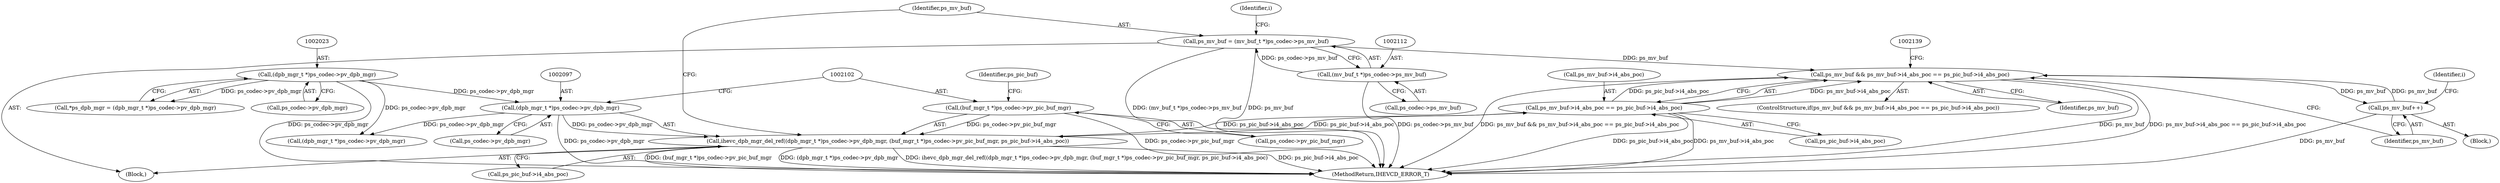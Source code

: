 digraph "0_Android_913d9e8d93d6b81bb8eac3fc2c1426651f5b259d@pointer" {
"1002127" [label="(Call,ps_mv_buf && ps_mv_buf->i4_abs_poc == ps_pic_buf->i4_abs_poc)"];
"1002146" [label="(Call,ps_mv_buf++)"];
"1002127" [label="(Call,ps_mv_buf && ps_mv_buf->i4_abs_poc == ps_pic_buf->i4_abs_poc)"];
"1002109" [label="(Call,ps_mv_buf = (mv_buf_t *)ps_codec->ps_mv_buf)"];
"1002111" [label="(Call,(mv_buf_t *)ps_codec->ps_mv_buf)"];
"1002129" [label="(Call,ps_mv_buf->i4_abs_poc == ps_pic_buf->i4_abs_poc)"];
"1002095" [label="(Call,ihevc_dpb_mgr_del_ref((dpb_mgr_t *)ps_codec->pv_dpb_mgr, (buf_mgr_t *)ps_codec->pv_pic_buf_mgr, ps_pic_buf->i4_abs_poc))"];
"1002096" [label="(Call,(dpb_mgr_t *)ps_codec->pv_dpb_mgr)"];
"1002022" [label="(Call,(dpb_mgr_t *)ps_codec->pv_dpb_mgr)"];
"1002101" [label="(Call,(buf_mgr_t *)ps_codec->pv_pic_buf_mgr)"];
"1002147" [label="(Identifier,ps_mv_buf)"];
"1002146" [label="(Call,ps_mv_buf++)"];
"1002101" [label="(Call,(buf_mgr_t *)ps_codec->pv_pic_buf_mgr)"];
"1002223" [label="(Call,(dpb_mgr_t *)ps_codec->pv_dpb_mgr)"];
"1002617" [label="(MethodReturn,IHEVCD_ERROR_T)"];
"1002022" [label="(Call,(dpb_mgr_t *)ps_codec->pv_dpb_mgr)"];
"1002127" [label="(Call,ps_mv_buf && ps_mv_buf->i4_abs_poc == ps_pic_buf->i4_abs_poc)"];
"1002095" [label="(Call,ihevc_dpb_mgr_del_ref((dpb_mgr_t *)ps_codec->pv_dpb_mgr, (buf_mgr_t *)ps_codec->pv_pic_buf_mgr, ps_pic_buf->i4_abs_poc))"];
"1002118" [label="(Identifier,i)"];
"1002103" [label="(Call,ps_codec->pv_pic_buf_mgr)"];
"1002110" [label="(Identifier,ps_mv_buf)"];
"1002126" [label="(ControlStructure,if(ps_mv_buf && ps_mv_buf->i4_abs_poc == ps_pic_buf->i4_abs_poc))"];
"1002098" [label="(Call,ps_codec->pv_dpb_mgr)"];
"1002024" [label="(Call,ps_codec->pv_dpb_mgr)"];
"1002106" [label="(Call,ps_pic_buf->i4_abs_poc)"];
"1002113" [label="(Call,ps_codec->ps_mv_buf)"];
"1002130" [label="(Call,ps_mv_buf->i4_abs_poc)"];
"1002107" [label="(Identifier,ps_pic_buf)"];
"1002133" [label="(Call,ps_pic_buf->i4_abs_poc)"];
"1002125" [label="(Block,)"];
"1002129" [label="(Call,ps_mv_buf->i4_abs_poc == ps_pic_buf->i4_abs_poc)"];
"1002111" [label="(Call,(mv_buf_t *)ps_codec->ps_mv_buf)"];
"1002020" [label="(Call,*ps_dpb_mgr = (dpb_mgr_t *)ps_codec->pv_dpb_mgr)"];
"1002083" [label="(Block,)"];
"1002128" [label="(Identifier,ps_mv_buf)"];
"1002124" [label="(Identifier,i)"];
"1002109" [label="(Call,ps_mv_buf = (mv_buf_t *)ps_codec->ps_mv_buf)"];
"1002096" [label="(Call,(dpb_mgr_t *)ps_codec->pv_dpb_mgr)"];
"1002127" -> "1002126"  [label="AST: "];
"1002127" -> "1002128"  [label="CFG: "];
"1002127" -> "1002129"  [label="CFG: "];
"1002128" -> "1002127"  [label="AST: "];
"1002129" -> "1002127"  [label="AST: "];
"1002139" -> "1002127"  [label="CFG: "];
"1002147" -> "1002127"  [label="CFG: "];
"1002127" -> "1002617"  [label="DDG: ps_mv_buf"];
"1002127" -> "1002617"  [label="DDG: ps_mv_buf->i4_abs_poc == ps_pic_buf->i4_abs_poc"];
"1002127" -> "1002617"  [label="DDG: ps_mv_buf && ps_mv_buf->i4_abs_poc == ps_pic_buf->i4_abs_poc"];
"1002146" -> "1002127"  [label="DDG: ps_mv_buf"];
"1002109" -> "1002127"  [label="DDG: ps_mv_buf"];
"1002129" -> "1002127"  [label="DDG: ps_mv_buf->i4_abs_poc"];
"1002129" -> "1002127"  [label="DDG: ps_pic_buf->i4_abs_poc"];
"1002127" -> "1002146"  [label="DDG: ps_mv_buf"];
"1002146" -> "1002125"  [label="AST: "];
"1002146" -> "1002147"  [label="CFG: "];
"1002147" -> "1002146"  [label="AST: "];
"1002124" -> "1002146"  [label="CFG: "];
"1002146" -> "1002617"  [label="DDG: ps_mv_buf"];
"1002109" -> "1002083"  [label="AST: "];
"1002109" -> "1002111"  [label="CFG: "];
"1002110" -> "1002109"  [label="AST: "];
"1002111" -> "1002109"  [label="AST: "];
"1002118" -> "1002109"  [label="CFG: "];
"1002109" -> "1002617"  [label="DDG: (mv_buf_t *)ps_codec->ps_mv_buf"];
"1002109" -> "1002617"  [label="DDG: ps_mv_buf"];
"1002111" -> "1002109"  [label="DDG: ps_codec->ps_mv_buf"];
"1002111" -> "1002113"  [label="CFG: "];
"1002112" -> "1002111"  [label="AST: "];
"1002113" -> "1002111"  [label="AST: "];
"1002111" -> "1002617"  [label="DDG: ps_codec->ps_mv_buf"];
"1002129" -> "1002133"  [label="CFG: "];
"1002130" -> "1002129"  [label="AST: "];
"1002133" -> "1002129"  [label="AST: "];
"1002129" -> "1002617"  [label="DDG: ps_pic_buf->i4_abs_poc"];
"1002129" -> "1002617"  [label="DDG: ps_mv_buf->i4_abs_poc"];
"1002129" -> "1002095"  [label="DDG: ps_pic_buf->i4_abs_poc"];
"1002095" -> "1002129"  [label="DDG: ps_pic_buf->i4_abs_poc"];
"1002095" -> "1002083"  [label="AST: "];
"1002095" -> "1002106"  [label="CFG: "];
"1002096" -> "1002095"  [label="AST: "];
"1002101" -> "1002095"  [label="AST: "];
"1002106" -> "1002095"  [label="AST: "];
"1002110" -> "1002095"  [label="CFG: "];
"1002095" -> "1002617"  [label="DDG: ps_pic_buf->i4_abs_poc"];
"1002095" -> "1002617"  [label="DDG: (buf_mgr_t *)ps_codec->pv_pic_buf_mgr"];
"1002095" -> "1002617"  [label="DDG: (dpb_mgr_t *)ps_codec->pv_dpb_mgr"];
"1002095" -> "1002617"  [label="DDG: ihevc_dpb_mgr_del_ref((dpb_mgr_t *)ps_codec->pv_dpb_mgr, (buf_mgr_t *)ps_codec->pv_pic_buf_mgr, ps_pic_buf->i4_abs_poc)"];
"1002096" -> "1002095"  [label="DDG: ps_codec->pv_dpb_mgr"];
"1002101" -> "1002095"  [label="DDG: ps_codec->pv_pic_buf_mgr"];
"1002096" -> "1002098"  [label="CFG: "];
"1002097" -> "1002096"  [label="AST: "];
"1002098" -> "1002096"  [label="AST: "];
"1002102" -> "1002096"  [label="CFG: "];
"1002096" -> "1002617"  [label="DDG: ps_codec->pv_dpb_mgr"];
"1002022" -> "1002096"  [label="DDG: ps_codec->pv_dpb_mgr"];
"1002096" -> "1002223"  [label="DDG: ps_codec->pv_dpb_mgr"];
"1002022" -> "1002020"  [label="AST: "];
"1002022" -> "1002024"  [label="CFG: "];
"1002023" -> "1002022"  [label="AST: "];
"1002024" -> "1002022"  [label="AST: "];
"1002020" -> "1002022"  [label="CFG: "];
"1002022" -> "1002617"  [label="DDG: ps_codec->pv_dpb_mgr"];
"1002022" -> "1002020"  [label="DDG: ps_codec->pv_dpb_mgr"];
"1002022" -> "1002223"  [label="DDG: ps_codec->pv_dpb_mgr"];
"1002101" -> "1002103"  [label="CFG: "];
"1002102" -> "1002101"  [label="AST: "];
"1002103" -> "1002101"  [label="AST: "];
"1002107" -> "1002101"  [label="CFG: "];
"1002101" -> "1002617"  [label="DDG: ps_codec->pv_pic_buf_mgr"];
}
